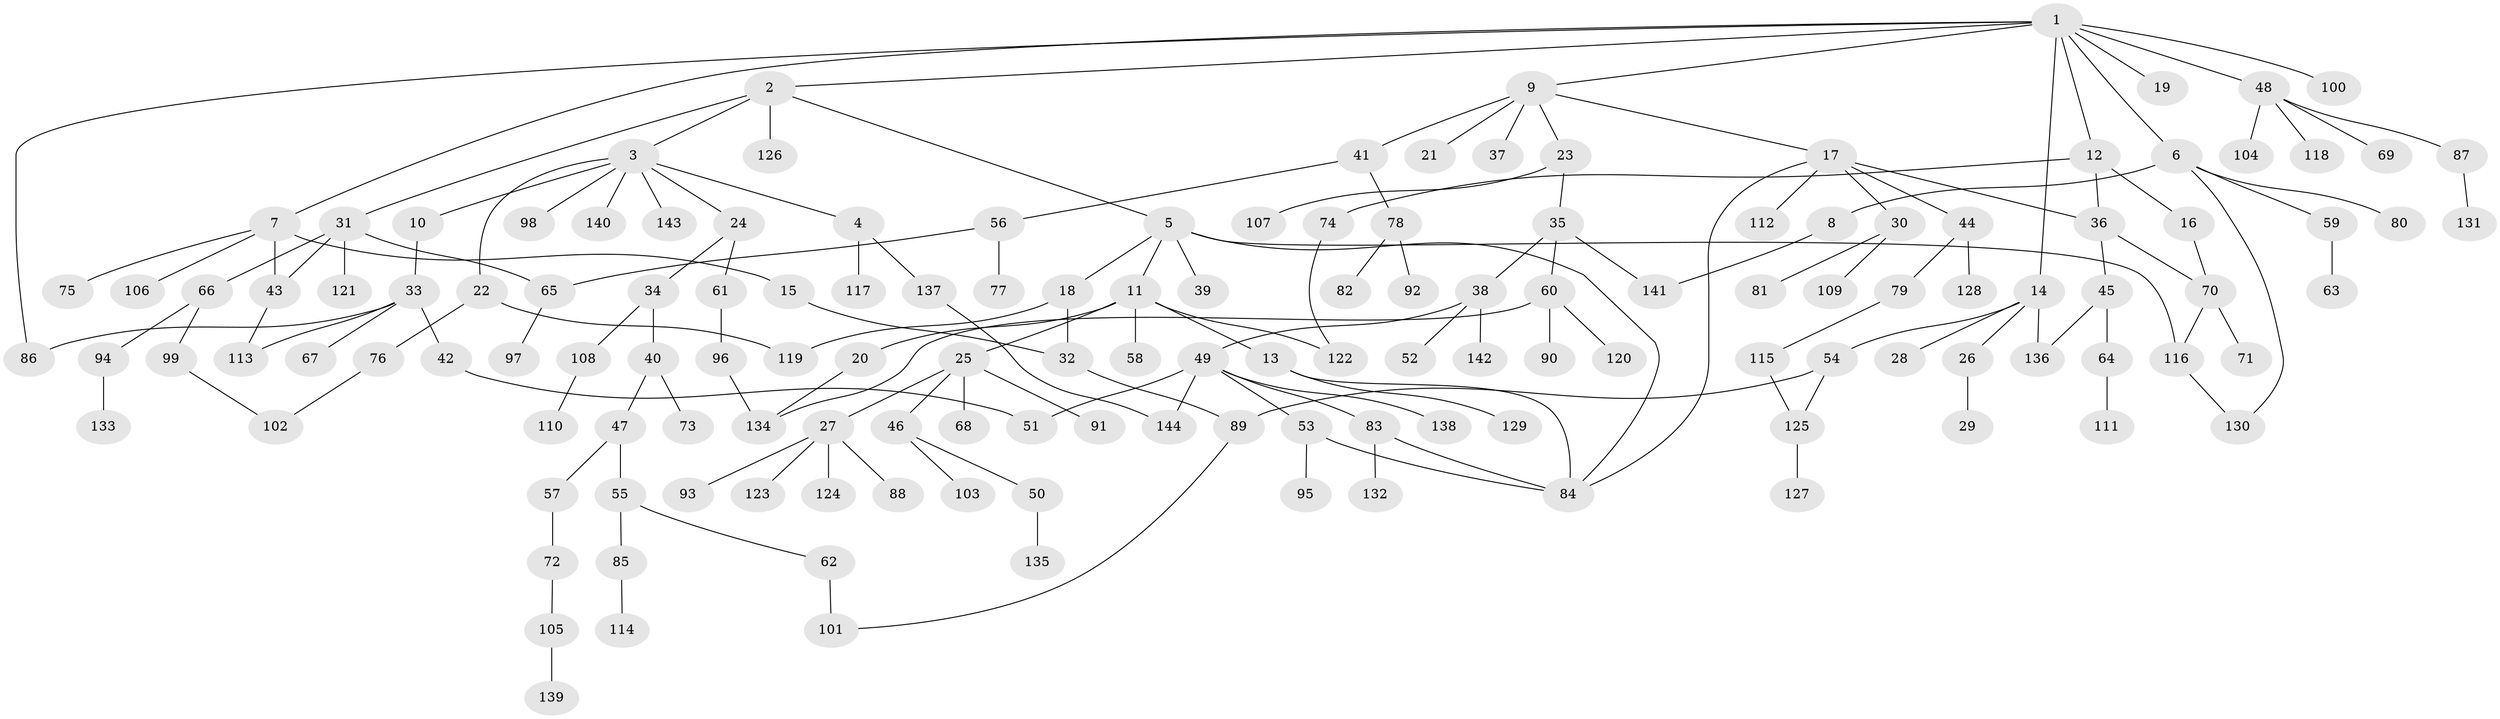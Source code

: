 // Generated by graph-tools (version 1.1) at 2025/34/03/09/25 02:34:01]
// undirected, 144 vertices, 168 edges
graph export_dot {
graph [start="1"]
  node [color=gray90,style=filled];
  1;
  2;
  3;
  4;
  5;
  6;
  7;
  8;
  9;
  10;
  11;
  12;
  13;
  14;
  15;
  16;
  17;
  18;
  19;
  20;
  21;
  22;
  23;
  24;
  25;
  26;
  27;
  28;
  29;
  30;
  31;
  32;
  33;
  34;
  35;
  36;
  37;
  38;
  39;
  40;
  41;
  42;
  43;
  44;
  45;
  46;
  47;
  48;
  49;
  50;
  51;
  52;
  53;
  54;
  55;
  56;
  57;
  58;
  59;
  60;
  61;
  62;
  63;
  64;
  65;
  66;
  67;
  68;
  69;
  70;
  71;
  72;
  73;
  74;
  75;
  76;
  77;
  78;
  79;
  80;
  81;
  82;
  83;
  84;
  85;
  86;
  87;
  88;
  89;
  90;
  91;
  92;
  93;
  94;
  95;
  96;
  97;
  98;
  99;
  100;
  101;
  102;
  103;
  104;
  105;
  106;
  107;
  108;
  109;
  110;
  111;
  112;
  113;
  114;
  115;
  116;
  117;
  118;
  119;
  120;
  121;
  122;
  123;
  124;
  125;
  126;
  127;
  128;
  129;
  130;
  131;
  132;
  133;
  134;
  135;
  136;
  137;
  138;
  139;
  140;
  141;
  142;
  143;
  144;
  1 -- 2;
  1 -- 6;
  1 -- 7;
  1 -- 9;
  1 -- 12;
  1 -- 14;
  1 -- 19;
  1 -- 48;
  1 -- 100;
  1 -- 86;
  2 -- 3;
  2 -- 5;
  2 -- 31;
  2 -- 126;
  3 -- 4;
  3 -- 10;
  3 -- 22;
  3 -- 24;
  3 -- 98;
  3 -- 140;
  3 -- 143;
  4 -- 117;
  4 -- 137;
  5 -- 11;
  5 -- 18;
  5 -- 39;
  5 -- 116;
  5 -- 84;
  6 -- 8;
  6 -- 59;
  6 -- 80;
  6 -- 130;
  7 -- 15;
  7 -- 43;
  7 -- 75;
  7 -- 106;
  8 -- 141;
  9 -- 17;
  9 -- 21;
  9 -- 23;
  9 -- 37;
  9 -- 41;
  10 -- 33;
  11 -- 13;
  11 -- 20;
  11 -- 25;
  11 -- 58;
  11 -- 122;
  12 -- 16;
  12 -- 74;
  12 -- 36;
  13 -- 129;
  13 -- 84;
  14 -- 26;
  14 -- 28;
  14 -- 54;
  14 -- 136;
  15 -- 32;
  16 -- 70;
  17 -- 30;
  17 -- 36;
  17 -- 44;
  17 -- 84;
  17 -- 112;
  18 -- 32;
  18 -- 119;
  20 -- 134;
  22 -- 76;
  22 -- 119;
  23 -- 35;
  23 -- 107;
  24 -- 34;
  24 -- 61;
  25 -- 27;
  25 -- 46;
  25 -- 68;
  25 -- 91;
  26 -- 29;
  27 -- 88;
  27 -- 93;
  27 -- 123;
  27 -- 124;
  30 -- 81;
  30 -- 109;
  31 -- 66;
  31 -- 121;
  31 -- 65;
  31 -- 43;
  32 -- 89;
  33 -- 42;
  33 -- 67;
  33 -- 86;
  33 -- 113;
  34 -- 40;
  34 -- 108;
  35 -- 38;
  35 -- 60;
  35 -- 141;
  36 -- 45;
  36 -- 70;
  38 -- 49;
  38 -- 52;
  38 -- 142;
  40 -- 47;
  40 -- 73;
  41 -- 56;
  41 -- 78;
  42 -- 51;
  43 -- 113;
  44 -- 79;
  44 -- 128;
  45 -- 64;
  45 -- 136;
  46 -- 50;
  46 -- 103;
  47 -- 55;
  47 -- 57;
  48 -- 69;
  48 -- 87;
  48 -- 104;
  48 -- 118;
  49 -- 53;
  49 -- 83;
  49 -- 138;
  49 -- 51;
  49 -- 144;
  50 -- 135;
  53 -- 95;
  53 -- 84;
  54 -- 89;
  54 -- 125;
  55 -- 62;
  55 -- 85;
  56 -- 65;
  56 -- 77;
  57 -- 72;
  59 -- 63;
  60 -- 90;
  60 -- 120;
  60 -- 134;
  61 -- 96;
  62 -- 101;
  64 -- 111;
  65 -- 97;
  66 -- 94;
  66 -- 99;
  70 -- 71;
  70 -- 116;
  72 -- 105;
  74 -- 122;
  76 -- 102;
  78 -- 82;
  78 -- 92;
  79 -- 115;
  83 -- 132;
  83 -- 84;
  85 -- 114;
  87 -- 131;
  89 -- 101;
  94 -- 133;
  96 -- 134;
  99 -- 102;
  105 -- 139;
  108 -- 110;
  115 -- 125;
  116 -- 130;
  125 -- 127;
  137 -- 144;
}
